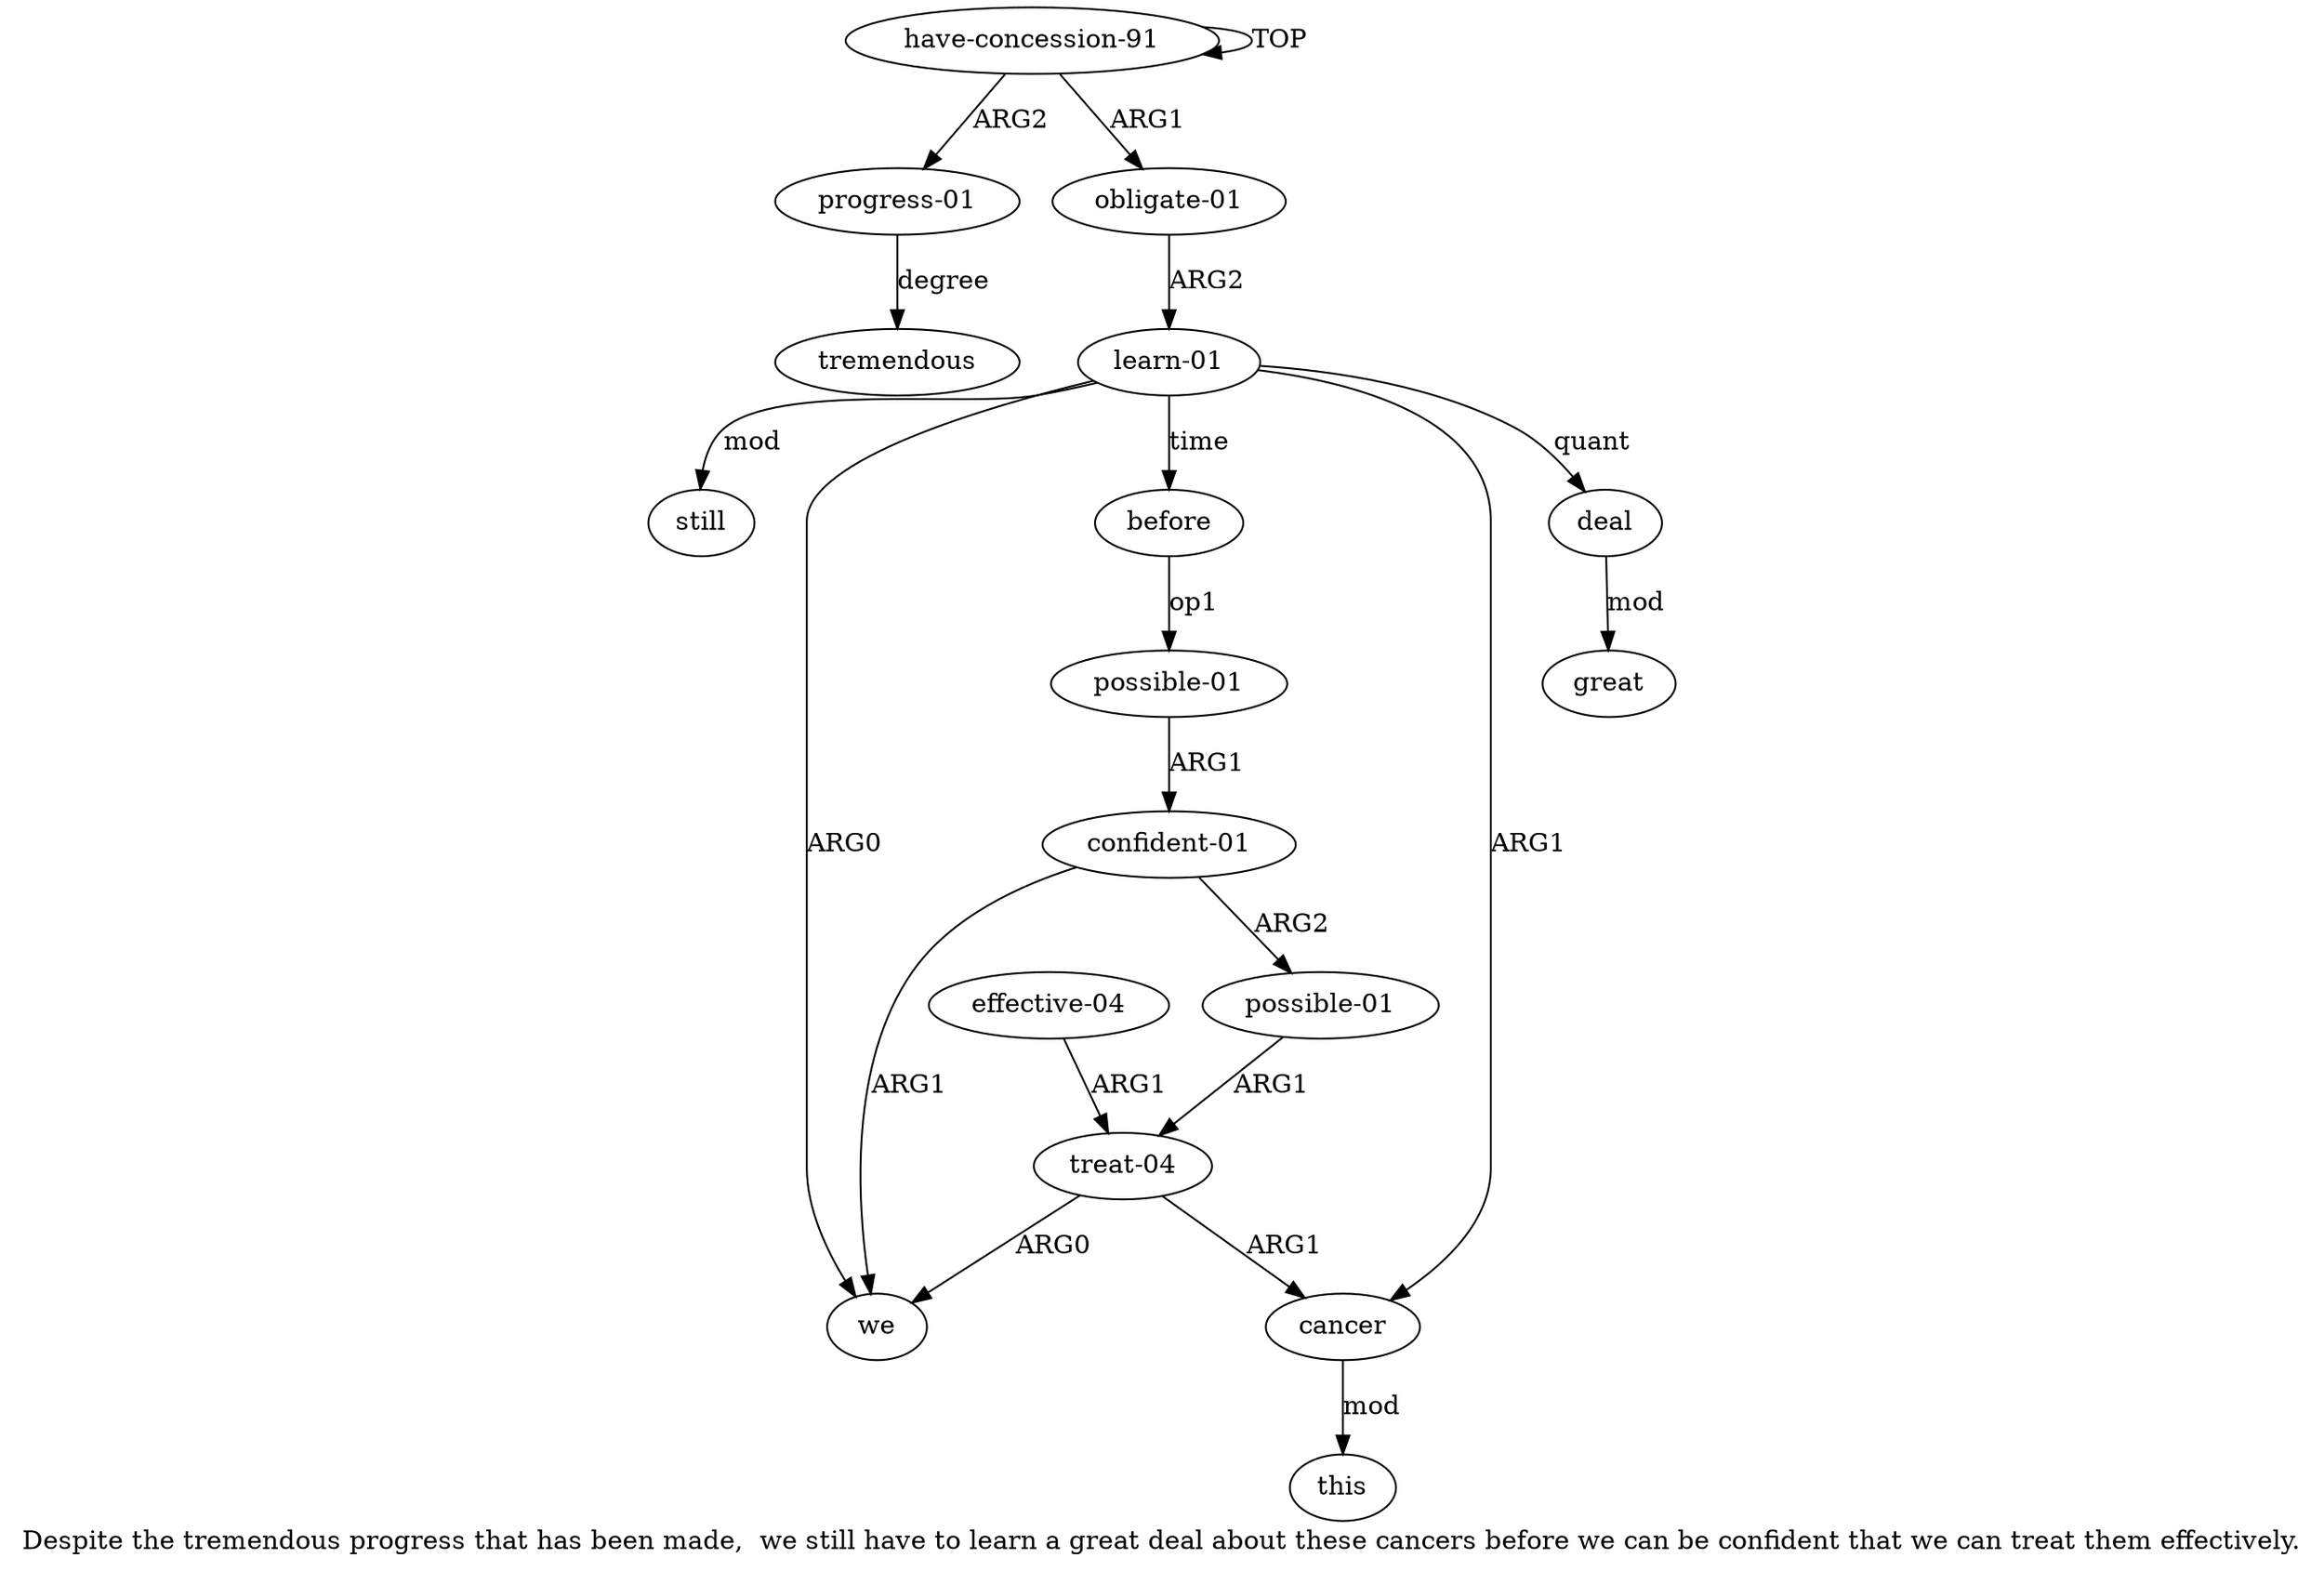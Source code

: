 digraph  {
	graph [label="Despite the tremendous progress that has been made,  we still have to learn a great deal about these cancers before we can be confident \
that we can treat them effectively."];
	node [label="\N"];
	a15	 [color=black,
		gold_ind=15,
		gold_label="progress-01",
		label="progress-01",
		test_ind=15,
		test_label="progress-01"];
	a16	 [color=black,
		gold_ind=16,
		gold_label=tremendous,
		label=tremendous,
		test_ind=16,
		test_label=tremendous];
	a15 -> a16 [key=0,
	color=black,
	gold_label=degree,
	label=degree,
	test_label=degree];
a14 [color=black,
	gold_ind=14,
	gold_label=still,
	label=still,
	test_ind=14,
	test_label=still];
a11 [color=black,
	gold_ind=11,
	gold_label="possible-01",
	label="possible-01",
	test_ind=11,
	test_label="possible-01"];
a12 [color=black,
	gold_ind=12,
	gold_label="treat-04",
	label="treat-04",
	test_ind=12,
	test_label="treat-04"];
a11 -> a12 [key=0,
color=black,
gold_label=ARG1,
label=ARG1,
test_label=ARG1];
a10 [color=black,
gold_ind=10,
gold_label="confident-01",
label="confident-01",
test_ind=10,
test_label="confident-01"];
a10 -> a11 [key=0,
color=black,
gold_label=ARG2,
label=ARG2,
test_label=ARG2];
a3 [color=black,
gold_ind=3,
gold_label=we,
label=we,
test_ind=3,
test_label=we];
a10 -> a3 [key=0,
color=black,
gold_label=ARG1,
label=ARG1,
test_label=ARG1];
a13 [color=black,
gold_ind=13,
gold_label="effective-04",
label="effective-04",
test_ind=13,
test_label="effective-04"];
a13 -> a12 [key=0,
color=black,
gold_label=ARG1,
label=ARG1,
test_label=ARG1];
a12 -> a3 [key=0,
color=black,
gold_label=ARG0,
label=ARG0,
test_label=ARG0];
a4 [color=black,
gold_ind=4,
gold_label=cancer,
label=cancer,
test_ind=4,
test_label=cancer];
a12 -> a4 [key=0,
color=black,
gold_label=ARG1,
label=ARG1,
test_label=ARG1];
a1 [color=black,
gold_ind=1,
gold_label="obligate-01",
label="obligate-01",
test_ind=1,
test_label="obligate-01"];
a2 [color=black,
gold_ind=2,
gold_label="learn-01",
label="learn-01",
test_ind=2,
test_label="learn-01"];
a1 -> a2 [key=0,
color=black,
gold_label=ARG2,
label=ARG2,
test_label=ARG2];
a0 [color=black,
gold_ind=0,
gold_label="have-concession-91",
label="have-concession-91",
test_ind=0,
test_label="have-concession-91"];
a0 -> a15 [key=0,
color=black,
gold_label=ARG2,
label=ARG2,
test_label=ARG2];
a0 -> a1 [key=0,
color=black,
gold_label=ARG1,
label=ARG1,
test_label=ARG1];
a0 -> a0 [key=0,
color=black,
gold_label=TOP,
label=TOP,
test_label=TOP];
a2 -> a14 [key=0,
color=black,
gold_label=mod,
label=mod,
test_label=mod];
a2 -> a3 [key=0,
color=black,
gold_label=ARG0,
label=ARG0,
test_label=ARG0];
a2 -> a4 [key=0,
color=black,
gold_label=ARG1,
label=ARG1,
test_label=ARG1];
a6 [color=black,
gold_ind=6,
gold_label=deal,
label=deal,
test_ind=6,
test_label=deal];
a2 -> a6 [key=0,
color=black,
gold_label=quant,
label=quant,
test_label=quant];
a8 [color=black,
gold_ind=8,
gold_label=before,
label=before,
test_ind=8,
test_label=before];
a2 -> a8 [key=0,
color=black,
gold_label=time,
label=time,
test_label=time];
a5 [color=black,
gold_ind=5,
gold_label=this,
label=this,
test_ind=5,
test_label=this];
a4 -> a5 [key=0,
color=black,
gold_label=mod,
label=mod,
test_label=mod];
a7 [color=black,
gold_ind=7,
gold_label=great,
label=great,
test_ind=7,
test_label=great];
a6 -> a7 [key=0,
color=black,
gold_label=mod,
label=mod,
test_label=mod];
a9 [color=black,
gold_ind=9,
gold_label="possible-01",
label="possible-01",
test_ind=9,
test_label="possible-01"];
a9 -> a10 [key=0,
color=black,
gold_label=ARG1,
label=ARG1,
test_label=ARG1];
a8 -> a9 [key=0,
color=black,
gold_label=op1,
label=op1,
test_label=op1];
}
